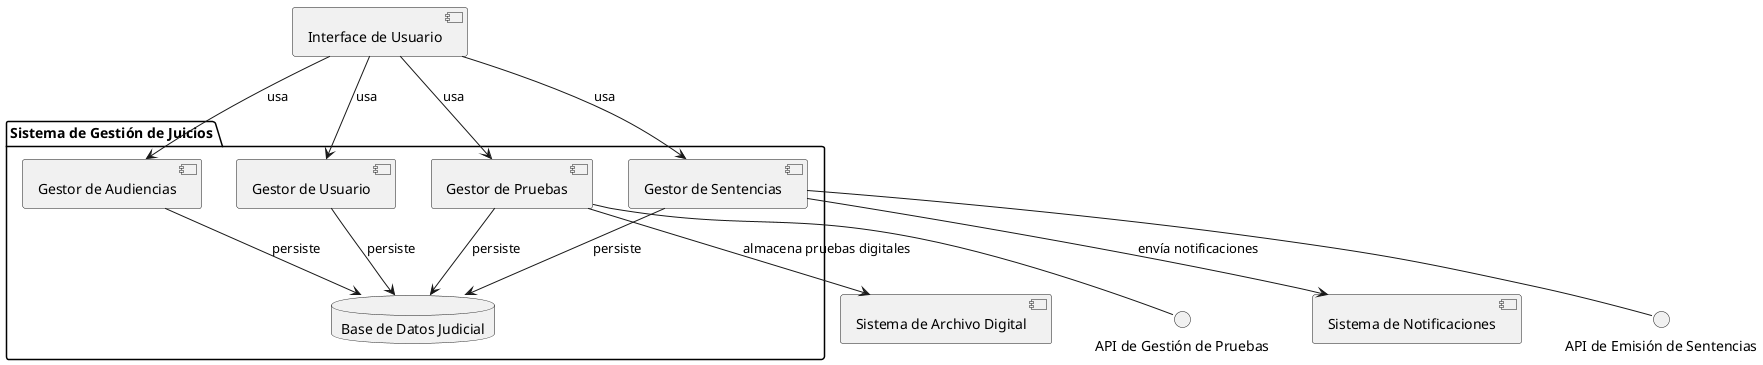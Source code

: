 @startuml Trial Stage Component Diagram

package "Sistema de Gestión de Juicios" {
  [Gestor de Audiencias] as GA
  [Gestor de Pruebas] as GP
  [Gestor de Sentencias] as GS
  [Gestor de Usuario] as GU
  database "Base de Datos Judicial" as DB
}

[Interface de Usuario] as UI
[Sistema de Archivo Digital] as SAD
[Sistema de Notificaciones] as SN

UI --> GA : usa
UI --> GP : usa
UI --> GS : usa
UI --> GU : usa

GA --> DB : persiste
GP --> DB : persiste
GS --> DB : persiste
GU --> DB : persiste

GP --> SAD : almacena pruebas digitales
GS --> SN : envía notificaciones

interface "API de Gestión de Pruebas" as API_GP
interface "API de Emisión de Sentencias" as API_GS

GP -- API_GP
GS -- API_GS

@enduml